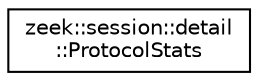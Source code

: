 digraph "Graphical Class Hierarchy"
{
 // LATEX_PDF_SIZE
  edge [fontname="Helvetica",fontsize="10",labelfontname="Helvetica",labelfontsize="10"];
  node [fontname="Helvetica",fontsize="10",shape=record];
  rankdir="LR";
  Node0 [label="zeek::session::detail\l::ProtocolStats",height=0.2,width=0.4,color="black", fillcolor="white", style="filled",URL="$d1/de8/classzeek_1_1session_1_1detail_1_1ProtocolStats.html",tooltip=" "];
}
